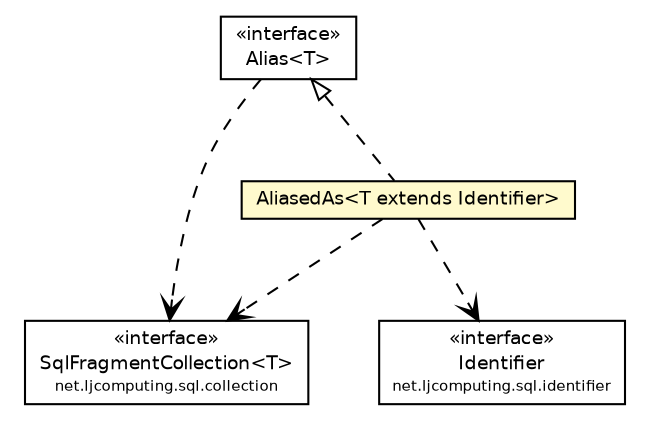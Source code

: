 #!/usr/local/bin/dot
#
# Class diagram 
# Generated by UMLGraph version R5_6 (http://www.umlgraph.org/)
#

digraph G {
	edge [fontname="Helvetica",fontsize=10,labelfontname="Helvetica",labelfontsize=10];
	node [fontname="Helvetica",fontsize=10,shape=plaintext];
	nodesep=0.25;
	ranksep=0.5;
	// net.ljcomputing.sql.collection.SqlFragmentCollection<T>
	c511 [label=<<table title="net.ljcomputing.sql.collection.SqlFragmentCollection" border="0" cellborder="1" cellspacing="0" cellpadding="2" port="p" href="../collection/SqlFragmentCollection.html">
		<tr><td><table border="0" cellspacing="0" cellpadding="1">
<tr><td align="center" balign="center"> &#171;interface&#187; </td></tr>
<tr><td align="center" balign="center"> SqlFragmentCollection&lt;T&gt; </td></tr>
<tr><td align="center" balign="center"><font point-size="7.0"> net.ljcomputing.sql.collection </font></td></tr>
		</table></td></tr>
		</table>>, URL="../collection/SqlFragmentCollection.html", fontname="Helvetica", fontcolor="black", fontsize=9.0];
	// net.ljcomputing.sql.identifier.Identifier
	c518 [label=<<table title="net.ljcomputing.sql.identifier.Identifier" border="0" cellborder="1" cellspacing="0" cellpadding="2" port="p" href="../identifier/Identifier.html">
		<tr><td><table border="0" cellspacing="0" cellpadding="1">
<tr><td align="center" balign="center"> &#171;interface&#187; </td></tr>
<tr><td align="center" balign="center"> Identifier </td></tr>
<tr><td align="center" balign="center"><font point-size="7.0"> net.ljcomputing.sql.identifier </font></td></tr>
		</table></td></tr>
		</table>>, URL="../identifier/Identifier.html", fontname="Helvetica", fontcolor="black", fontsize=9.0];
	// net.ljcomputing.sql.flyweight.AliasedAs<T extends net.ljcomputing.sql.identifier.Identifier>
	c523 [label=<<table title="net.ljcomputing.sql.flyweight.AliasedAs" border="0" cellborder="1" cellspacing="0" cellpadding="2" port="p" bgcolor="lemonChiffon" href="./AliasedAs.html">
		<tr><td><table border="0" cellspacing="0" cellpadding="1">
<tr><td align="center" balign="center"> AliasedAs&lt;T extends Identifier&gt; </td></tr>
		</table></td></tr>
		</table>>, URL="./AliasedAs.html", fontname="Helvetica", fontcolor="black", fontsize=9.0];
	// net.ljcomputing.sql.flyweight.Alias<T>
	c524 [label=<<table title="net.ljcomputing.sql.flyweight.Alias" border="0" cellborder="1" cellspacing="0" cellpadding="2" port="p" href="./Alias.html">
		<tr><td><table border="0" cellspacing="0" cellpadding="1">
<tr><td align="center" balign="center"> &#171;interface&#187; </td></tr>
<tr><td align="center" balign="center"> Alias&lt;T&gt; </td></tr>
		</table></td></tr>
		</table>>, URL="./Alias.html", fontname="Helvetica", fontcolor="black", fontsize=9.0];
	//net.ljcomputing.sql.flyweight.AliasedAs<T extends net.ljcomputing.sql.identifier.Identifier> implements net.ljcomputing.sql.flyweight.Alias<T>
	c524:p -> c523:p [dir=back,arrowtail=empty,style=dashed];
	// net.ljcomputing.sql.flyweight.AliasedAs<T extends net.ljcomputing.sql.identifier.Identifier> DEPEND net.ljcomputing.sql.collection.SqlFragmentCollection<T>
	c523:p -> c511:p [taillabel="", label="", headlabel="", fontname="Helvetica", fontcolor="black", fontsize=10.0, color="black", arrowhead=open, style=dashed];
	// net.ljcomputing.sql.flyweight.AliasedAs<T extends net.ljcomputing.sql.identifier.Identifier> DEPEND net.ljcomputing.sql.identifier.Identifier
	c523:p -> c518:p [taillabel="", label="", headlabel="", fontname="Helvetica", fontcolor="black", fontsize=10.0, color="black", arrowhead=open, style=dashed];
	// net.ljcomputing.sql.flyweight.Alias<T> DEPEND net.ljcomputing.sql.collection.SqlFragmentCollection<T>
	c524:p -> c511:p [taillabel="", label="", headlabel="", fontname="Helvetica", fontcolor="black", fontsize=10.0, color="black", arrowhead=open, style=dashed];
}

